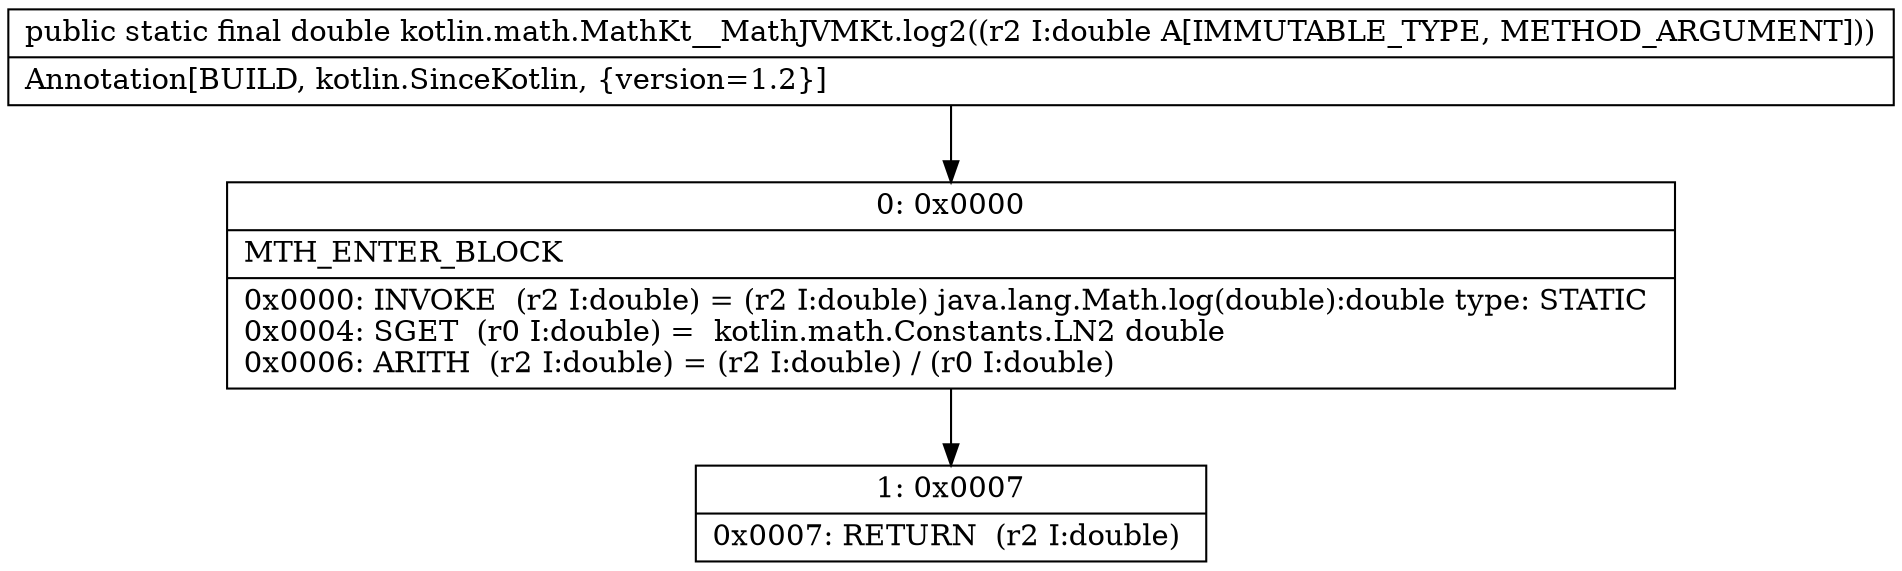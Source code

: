 digraph "CFG forkotlin.math.MathKt__MathJVMKt.log2(D)D" {
Node_0 [shape=record,label="{0\:\ 0x0000|MTH_ENTER_BLOCK\l|0x0000: INVOKE  (r2 I:double) = (r2 I:double) java.lang.Math.log(double):double type: STATIC \l0x0004: SGET  (r0 I:double) =  kotlin.math.Constants.LN2 double \l0x0006: ARITH  (r2 I:double) = (r2 I:double) \/ (r0 I:double) \l}"];
Node_1 [shape=record,label="{1\:\ 0x0007|0x0007: RETURN  (r2 I:double) \l}"];
MethodNode[shape=record,label="{public static final double kotlin.math.MathKt__MathJVMKt.log2((r2 I:double A[IMMUTABLE_TYPE, METHOD_ARGUMENT]))  | Annotation[BUILD, kotlin.SinceKotlin, \{version=1.2\}]\l}"];
MethodNode -> Node_0;
Node_0 -> Node_1;
}

